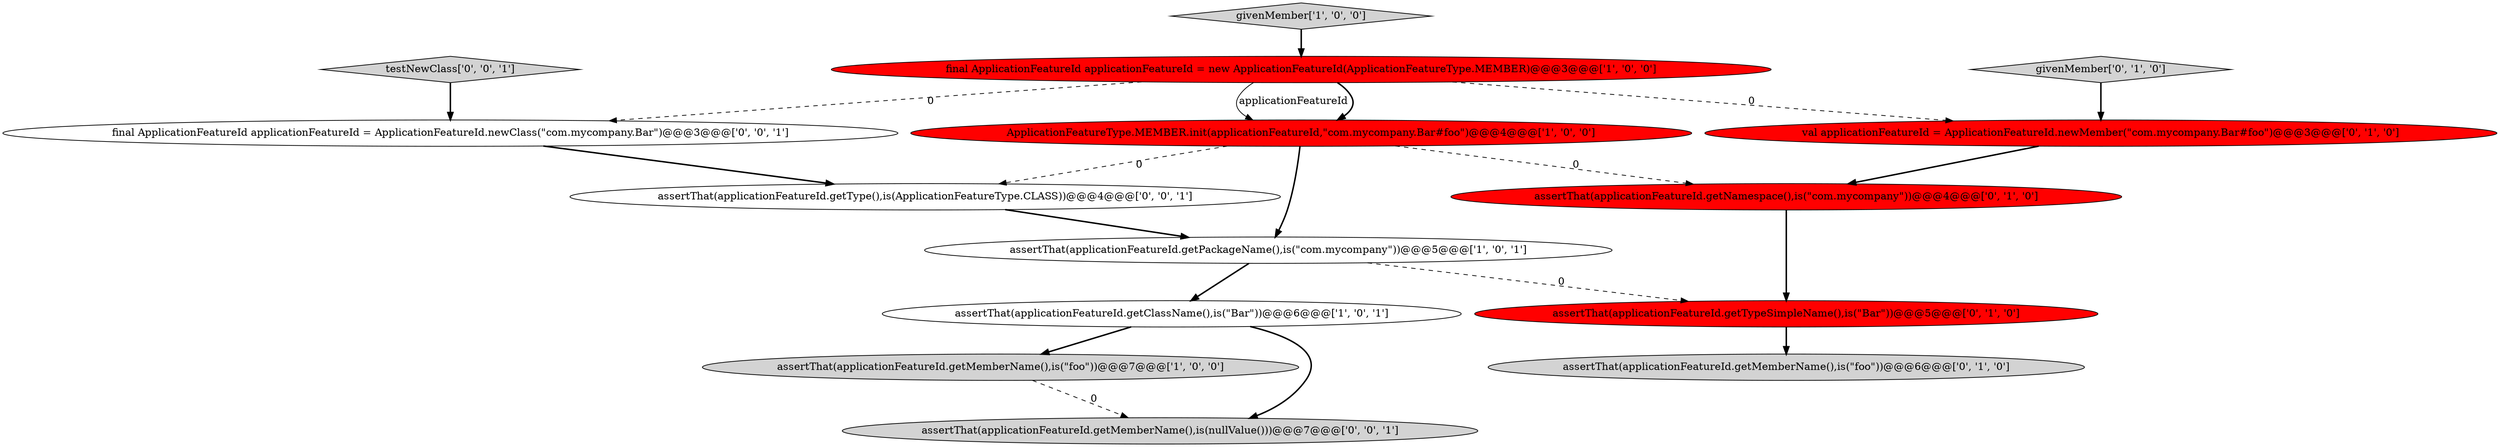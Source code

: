 digraph {
2 [style = filled, label = "ApplicationFeatureType.MEMBER.init(applicationFeatureId,\"com.mycompany.Bar#foo\")@@@4@@@['1', '0', '0']", fillcolor = red, shape = ellipse image = "AAA1AAABBB1BBB"];
3 [style = filled, label = "givenMember['1', '0', '0']", fillcolor = lightgray, shape = diamond image = "AAA0AAABBB1BBB"];
4 [style = filled, label = "assertThat(applicationFeatureId.getMemberName(),is(\"foo\"))@@@7@@@['1', '0', '0']", fillcolor = lightgray, shape = ellipse image = "AAA0AAABBB1BBB"];
9 [style = filled, label = "assertThat(applicationFeatureId.getTypeSimpleName(),is(\"Bar\"))@@@5@@@['0', '1', '0']", fillcolor = red, shape = ellipse image = "AAA1AAABBB2BBB"];
12 [style = filled, label = "assertThat(applicationFeatureId.getType(),is(ApplicationFeatureType.CLASS))@@@4@@@['0', '0', '1']", fillcolor = white, shape = ellipse image = "AAA0AAABBB3BBB"];
11 [style = filled, label = "final ApplicationFeatureId applicationFeatureId = ApplicationFeatureId.newClass(\"com.mycompany.Bar\")@@@3@@@['0', '0', '1']", fillcolor = white, shape = ellipse image = "AAA0AAABBB3BBB"];
1 [style = filled, label = "final ApplicationFeatureId applicationFeatureId = new ApplicationFeatureId(ApplicationFeatureType.MEMBER)@@@3@@@['1', '0', '0']", fillcolor = red, shape = ellipse image = "AAA1AAABBB1BBB"];
10 [style = filled, label = "assertThat(applicationFeatureId.getNamespace(),is(\"com.mycompany\"))@@@4@@@['0', '1', '0']", fillcolor = red, shape = ellipse image = "AAA1AAABBB2BBB"];
8 [style = filled, label = "givenMember['0', '1', '0']", fillcolor = lightgray, shape = diamond image = "AAA0AAABBB2BBB"];
13 [style = filled, label = "assertThat(applicationFeatureId.getMemberName(),is(nullValue()))@@@7@@@['0', '0', '1']", fillcolor = lightgray, shape = ellipse image = "AAA0AAABBB3BBB"];
6 [style = filled, label = "val applicationFeatureId = ApplicationFeatureId.newMember(\"com.mycompany.Bar#foo\")@@@3@@@['0', '1', '0']", fillcolor = red, shape = ellipse image = "AAA1AAABBB2BBB"];
14 [style = filled, label = "testNewClass['0', '0', '1']", fillcolor = lightgray, shape = diamond image = "AAA0AAABBB3BBB"];
5 [style = filled, label = "assertThat(applicationFeatureId.getClassName(),is(\"Bar\"))@@@6@@@['1', '0', '1']", fillcolor = white, shape = ellipse image = "AAA0AAABBB1BBB"];
7 [style = filled, label = "assertThat(applicationFeatureId.getMemberName(),is(\"foo\"))@@@6@@@['0', '1', '0']", fillcolor = lightgray, shape = ellipse image = "AAA0AAABBB2BBB"];
0 [style = filled, label = "assertThat(applicationFeatureId.getPackageName(),is(\"com.mycompany\"))@@@5@@@['1', '0', '1']", fillcolor = white, shape = ellipse image = "AAA0AAABBB1BBB"];
2->12 [style = dashed, label="0"];
1->2 [style = bold, label=""];
2->0 [style = bold, label=""];
10->9 [style = bold, label=""];
8->6 [style = bold, label=""];
11->12 [style = bold, label=""];
0->9 [style = dashed, label="0"];
1->2 [style = solid, label="applicationFeatureId"];
3->1 [style = bold, label=""];
9->7 [style = bold, label=""];
4->13 [style = dashed, label="0"];
12->0 [style = bold, label=""];
14->11 [style = bold, label=""];
1->6 [style = dashed, label="0"];
1->11 [style = dashed, label="0"];
6->10 [style = bold, label=""];
5->4 [style = bold, label=""];
2->10 [style = dashed, label="0"];
0->5 [style = bold, label=""];
5->13 [style = bold, label=""];
}
